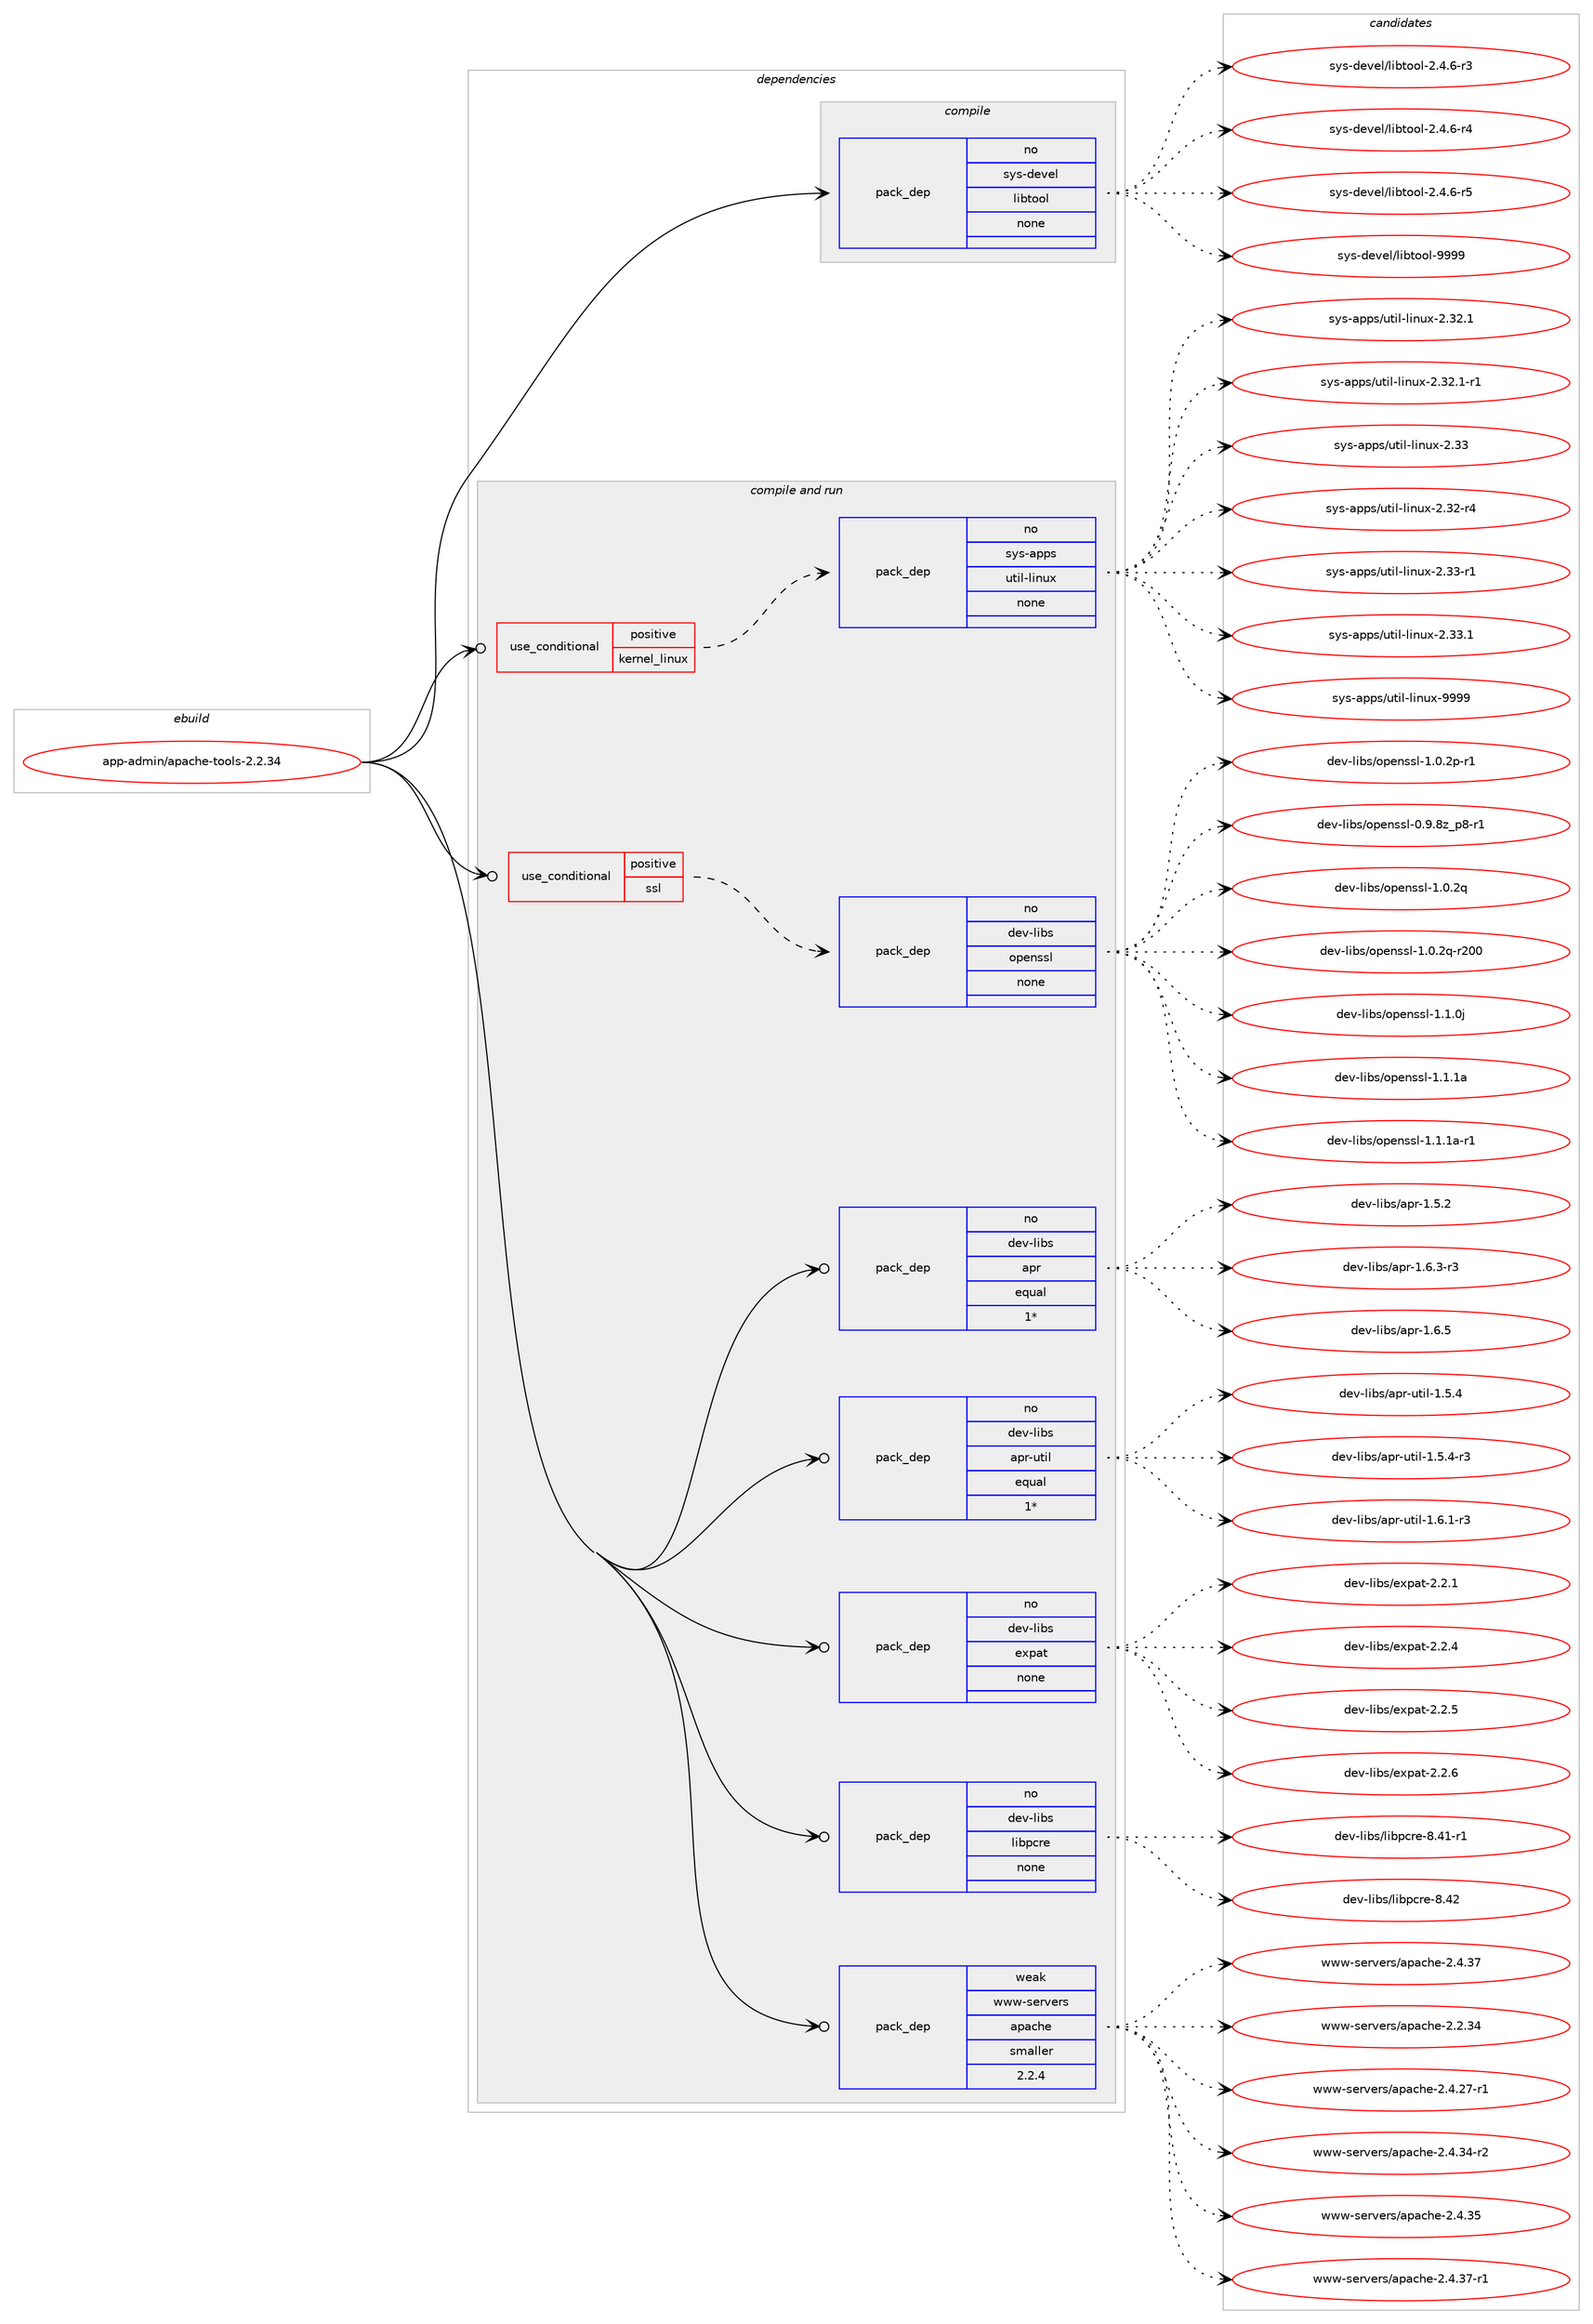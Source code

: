 digraph prolog {

# *************
# Graph options
# *************

newrank=true;
concentrate=true;
compound=true;
graph [rankdir=LR,fontname=Helvetica,fontsize=10,ranksep=1.5];#, ranksep=2.5, nodesep=0.2];
edge  [arrowhead=vee];
node  [fontname=Helvetica,fontsize=10];

# **********
# The ebuild
# **********

subgraph cluster_leftcol {
color=gray;
rank=same;
label=<<i>ebuild</i>>;
id [label="app-admin/apache-tools-2.2.34", color=red, width=4, href="../app-admin/apache-tools-2.2.34.svg"];
}

# ****************
# The dependencies
# ****************

subgraph cluster_midcol {
color=gray;
label=<<i>dependencies</i>>;
subgraph cluster_compile {
fillcolor="#eeeeee";
style=filled;
label=<<i>compile</i>>;
subgraph pack5 {
dependency5 [label=<<TABLE BORDER="0" CELLBORDER="1" CELLSPACING="0" CELLPADDING="4" WIDTH="220"><TR><TD ROWSPAN="6" CELLPADDING="30">pack_dep</TD></TR><TR><TD WIDTH="110">no</TD></TR><TR><TD>sys-devel</TD></TR><TR><TD>libtool</TD></TR><TR><TD>none</TD></TR><TR><TD></TD></TR></TABLE>>, shape=none, color=blue];
}
id:e -> dependency5:w [weight=20,style="solid",arrowhead="vee"];
}
subgraph cluster_compileandrun {
fillcolor="#eeeeee";
style=filled;
label=<<i>compile and run</i>>;
subgraph cond1 {
dependency6 [label=<<TABLE BORDER="0" CELLBORDER="1" CELLSPACING="0" CELLPADDING="4"><TR><TD ROWSPAN="3" CELLPADDING="10">use_conditional</TD></TR><TR><TD>positive</TD></TR><TR><TD>kernel_linux</TD></TR></TABLE>>, shape=none, color=red];
subgraph pack6 {
dependency7 [label=<<TABLE BORDER="0" CELLBORDER="1" CELLSPACING="0" CELLPADDING="4" WIDTH="220"><TR><TD ROWSPAN="6" CELLPADDING="30">pack_dep</TD></TR><TR><TD WIDTH="110">no</TD></TR><TR><TD>sys-apps</TD></TR><TR><TD>util-linux</TD></TR><TR><TD>none</TD></TR><TR><TD></TD></TR></TABLE>>, shape=none, color=blue];
}
dependency6:e -> dependency7:w [weight=20,style="dashed",arrowhead="vee"];
}
id:e -> dependency6:w [weight=20,style="solid",arrowhead="odotvee"];
subgraph cond2 {
dependency8 [label=<<TABLE BORDER="0" CELLBORDER="1" CELLSPACING="0" CELLPADDING="4"><TR><TD ROWSPAN="3" CELLPADDING="10">use_conditional</TD></TR><TR><TD>positive</TD></TR><TR><TD>ssl</TD></TR></TABLE>>, shape=none, color=red];
subgraph pack7 {
dependency9 [label=<<TABLE BORDER="0" CELLBORDER="1" CELLSPACING="0" CELLPADDING="4" WIDTH="220"><TR><TD ROWSPAN="6" CELLPADDING="30">pack_dep</TD></TR><TR><TD WIDTH="110">no</TD></TR><TR><TD>dev-libs</TD></TR><TR><TD>openssl</TD></TR><TR><TD>none</TD></TR><TR><TD></TD></TR></TABLE>>, shape=none, color=blue];
}
dependency8:e -> dependency9:w [weight=20,style="dashed",arrowhead="vee"];
}
id:e -> dependency8:w [weight=20,style="solid",arrowhead="odotvee"];
subgraph pack8 {
dependency10 [label=<<TABLE BORDER="0" CELLBORDER="1" CELLSPACING="0" CELLPADDING="4" WIDTH="220"><TR><TD ROWSPAN="6" CELLPADDING="30">pack_dep</TD></TR><TR><TD WIDTH="110">no</TD></TR><TR><TD>dev-libs</TD></TR><TR><TD>apr</TD></TR><TR><TD>equal</TD></TR><TR><TD>1*</TD></TR></TABLE>>, shape=none, color=blue];
}
id:e -> dependency10:w [weight=20,style="solid",arrowhead="odotvee"];
subgraph pack9 {
dependency11 [label=<<TABLE BORDER="0" CELLBORDER="1" CELLSPACING="0" CELLPADDING="4" WIDTH="220"><TR><TD ROWSPAN="6" CELLPADDING="30">pack_dep</TD></TR><TR><TD WIDTH="110">no</TD></TR><TR><TD>dev-libs</TD></TR><TR><TD>apr-util</TD></TR><TR><TD>equal</TD></TR><TR><TD>1*</TD></TR></TABLE>>, shape=none, color=blue];
}
id:e -> dependency11:w [weight=20,style="solid",arrowhead="odotvee"];
subgraph pack10 {
dependency12 [label=<<TABLE BORDER="0" CELLBORDER="1" CELLSPACING="0" CELLPADDING="4" WIDTH="220"><TR><TD ROWSPAN="6" CELLPADDING="30">pack_dep</TD></TR><TR><TD WIDTH="110">no</TD></TR><TR><TD>dev-libs</TD></TR><TR><TD>expat</TD></TR><TR><TD>none</TD></TR><TR><TD></TD></TR></TABLE>>, shape=none, color=blue];
}
id:e -> dependency12:w [weight=20,style="solid",arrowhead="odotvee"];
subgraph pack11 {
dependency13 [label=<<TABLE BORDER="0" CELLBORDER="1" CELLSPACING="0" CELLPADDING="4" WIDTH="220"><TR><TD ROWSPAN="6" CELLPADDING="30">pack_dep</TD></TR><TR><TD WIDTH="110">no</TD></TR><TR><TD>dev-libs</TD></TR><TR><TD>libpcre</TD></TR><TR><TD>none</TD></TR><TR><TD></TD></TR></TABLE>>, shape=none, color=blue];
}
id:e -> dependency13:w [weight=20,style="solid",arrowhead="odotvee"];
subgraph pack12 {
dependency14 [label=<<TABLE BORDER="0" CELLBORDER="1" CELLSPACING="0" CELLPADDING="4" WIDTH="220"><TR><TD ROWSPAN="6" CELLPADDING="30">pack_dep</TD></TR><TR><TD WIDTH="110">weak</TD></TR><TR><TD>www-servers</TD></TR><TR><TD>apache</TD></TR><TR><TD>smaller</TD></TR><TR><TD>2.2.4</TD></TR></TABLE>>, shape=none, color=blue];
}
id:e -> dependency14:w [weight=20,style="solid",arrowhead="odotvee"];
}
subgraph cluster_run {
fillcolor="#eeeeee";
style=filled;
label=<<i>run</i>>;
}
}

# **************
# The candidates
# **************

subgraph cluster_choices {
rank=same;
color=gray;
label=<<i>candidates</i>>;

subgraph choice5 {
color=black;
nodesep=1;
choice1151211154510010111810110847108105981161111111084550465246544511451 [label="sys-devel/libtool-2.4.6-r3", color=red, width=4,href="../sys-devel/libtool-2.4.6-r3.svg"];
choice1151211154510010111810110847108105981161111111084550465246544511452 [label="sys-devel/libtool-2.4.6-r4", color=red, width=4,href="../sys-devel/libtool-2.4.6-r4.svg"];
choice1151211154510010111810110847108105981161111111084550465246544511453 [label="sys-devel/libtool-2.4.6-r5", color=red, width=4,href="../sys-devel/libtool-2.4.6-r5.svg"];
choice1151211154510010111810110847108105981161111111084557575757 [label="sys-devel/libtool-9999", color=red, width=4,href="../sys-devel/libtool-9999.svg"];
dependency5:e -> choice1151211154510010111810110847108105981161111111084550465246544511451:w [style=dotted,weight="100"];
dependency5:e -> choice1151211154510010111810110847108105981161111111084550465246544511452:w [style=dotted,weight="100"];
dependency5:e -> choice1151211154510010111810110847108105981161111111084550465246544511453:w [style=dotted,weight="100"];
dependency5:e -> choice1151211154510010111810110847108105981161111111084557575757:w [style=dotted,weight="100"];
}
subgraph choice6 {
color=black;
nodesep=1;
choice1151211154597112112115471171161051084510810511011712045504651504649 [label="sys-apps/util-linux-2.32.1", color=red, width=4,href="../sys-apps/util-linux-2.32.1.svg"];
choice11512111545971121121154711711610510845108105110117120455046515046494511449 [label="sys-apps/util-linux-2.32.1-r1", color=red, width=4,href="../sys-apps/util-linux-2.32.1-r1.svg"];
choice115121115459711211211547117116105108451081051101171204550465151 [label="sys-apps/util-linux-2.33", color=red, width=4,href="../sys-apps/util-linux-2.33.svg"];
choice1151211154597112112115471171161051084510810511011712045504651504511452 [label="sys-apps/util-linux-2.32-r4", color=red, width=4,href="../sys-apps/util-linux-2.32-r4.svg"];
choice1151211154597112112115471171161051084510810511011712045504651514511449 [label="sys-apps/util-linux-2.33-r1", color=red, width=4,href="../sys-apps/util-linux-2.33-r1.svg"];
choice1151211154597112112115471171161051084510810511011712045504651514649 [label="sys-apps/util-linux-2.33.1", color=red, width=4,href="../sys-apps/util-linux-2.33.1.svg"];
choice115121115459711211211547117116105108451081051101171204557575757 [label="sys-apps/util-linux-9999", color=red, width=4,href="../sys-apps/util-linux-9999.svg"];
dependency7:e -> choice1151211154597112112115471171161051084510810511011712045504651504649:w [style=dotted,weight="100"];
dependency7:e -> choice11512111545971121121154711711610510845108105110117120455046515046494511449:w [style=dotted,weight="100"];
dependency7:e -> choice115121115459711211211547117116105108451081051101171204550465151:w [style=dotted,weight="100"];
dependency7:e -> choice1151211154597112112115471171161051084510810511011712045504651504511452:w [style=dotted,weight="100"];
dependency7:e -> choice1151211154597112112115471171161051084510810511011712045504651514511449:w [style=dotted,weight="100"];
dependency7:e -> choice1151211154597112112115471171161051084510810511011712045504651514649:w [style=dotted,weight="100"];
dependency7:e -> choice115121115459711211211547117116105108451081051101171204557575757:w [style=dotted,weight="100"];
}
subgraph choice7 {
color=black;
nodesep=1;
choice1001011184510810598115471111121011101151151084549464846501124511449 [label="dev-libs/openssl-1.0.2p-r1", color=red, width=4,href="../dev-libs/openssl-1.0.2p-r1.svg"];
choice10010111845108105981154711111210111011511510845484657465612295112564511449 [label="dev-libs/openssl-0.9.8z_p8-r1", color=red, width=4,href="../dev-libs/openssl-0.9.8z_p8-r1.svg"];
choice100101118451081059811547111112101110115115108454946484650113 [label="dev-libs/openssl-1.0.2q", color=red, width=4,href="../dev-libs/openssl-1.0.2q.svg"];
choice10010111845108105981154711111210111011511510845494648465011345114504848 [label="dev-libs/openssl-1.0.2q-r200", color=red, width=4,href="../dev-libs/openssl-1.0.2q-r200.svg"];
choice100101118451081059811547111112101110115115108454946494648106 [label="dev-libs/openssl-1.1.0j", color=red, width=4,href="../dev-libs/openssl-1.1.0j.svg"];
choice10010111845108105981154711111210111011511510845494649464997 [label="dev-libs/openssl-1.1.1a", color=red, width=4,href="../dev-libs/openssl-1.1.1a.svg"];
choice100101118451081059811547111112101110115115108454946494649974511449 [label="dev-libs/openssl-1.1.1a-r1", color=red, width=4,href="../dev-libs/openssl-1.1.1a-r1.svg"];
dependency9:e -> choice1001011184510810598115471111121011101151151084549464846501124511449:w [style=dotted,weight="100"];
dependency9:e -> choice10010111845108105981154711111210111011511510845484657465612295112564511449:w [style=dotted,weight="100"];
dependency9:e -> choice100101118451081059811547111112101110115115108454946484650113:w [style=dotted,weight="100"];
dependency9:e -> choice10010111845108105981154711111210111011511510845494648465011345114504848:w [style=dotted,weight="100"];
dependency9:e -> choice100101118451081059811547111112101110115115108454946494648106:w [style=dotted,weight="100"];
dependency9:e -> choice10010111845108105981154711111210111011511510845494649464997:w [style=dotted,weight="100"];
dependency9:e -> choice100101118451081059811547111112101110115115108454946494649974511449:w [style=dotted,weight="100"];
}
subgraph choice8 {
color=black;
nodesep=1;
choice10010111845108105981154797112114454946534650 [label="dev-libs/apr-1.5.2", color=red, width=4,href="../dev-libs/apr-1.5.2.svg"];
choice100101118451081059811547971121144549465446514511451 [label="dev-libs/apr-1.6.3-r3", color=red, width=4,href="../dev-libs/apr-1.6.3-r3.svg"];
choice10010111845108105981154797112114454946544653 [label="dev-libs/apr-1.6.5", color=red, width=4,href="../dev-libs/apr-1.6.5.svg"];
dependency10:e -> choice10010111845108105981154797112114454946534650:w [style=dotted,weight="100"];
dependency10:e -> choice100101118451081059811547971121144549465446514511451:w [style=dotted,weight="100"];
dependency10:e -> choice10010111845108105981154797112114454946544653:w [style=dotted,weight="100"];
}
subgraph choice9 {
color=black;
nodesep=1;
choice1001011184510810598115479711211445117116105108454946534652 [label="dev-libs/apr-util-1.5.4", color=red, width=4,href="../dev-libs/apr-util-1.5.4.svg"];
choice10010111845108105981154797112114451171161051084549465346524511451 [label="dev-libs/apr-util-1.5.4-r3", color=red, width=4,href="../dev-libs/apr-util-1.5.4-r3.svg"];
choice10010111845108105981154797112114451171161051084549465446494511451 [label="dev-libs/apr-util-1.6.1-r3", color=red, width=4,href="../dev-libs/apr-util-1.6.1-r3.svg"];
dependency11:e -> choice1001011184510810598115479711211445117116105108454946534652:w [style=dotted,weight="100"];
dependency11:e -> choice10010111845108105981154797112114451171161051084549465346524511451:w [style=dotted,weight="100"];
dependency11:e -> choice10010111845108105981154797112114451171161051084549465446494511451:w [style=dotted,weight="100"];
}
subgraph choice10 {
color=black;
nodesep=1;
choice10010111845108105981154710112011297116455046504649 [label="dev-libs/expat-2.2.1", color=red, width=4,href="../dev-libs/expat-2.2.1.svg"];
choice10010111845108105981154710112011297116455046504652 [label="dev-libs/expat-2.2.4", color=red, width=4,href="../dev-libs/expat-2.2.4.svg"];
choice10010111845108105981154710112011297116455046504653 [label="dev-libs/expat-2.2.5", color=red, width=4,href="../dev-libs/expat-2.2.5.svg"];
choice10010111845108105981154710112011297116455046504654 [label="dev-libs/expat-2.2.6", color=red, width=4,href="../dev-libs/expat-2.2.6.svg"];
dependency12:e -> choice10010111845108105981154710112011297116455046504649:w [style=dotted,weight="100"];
dependency12:e -> choice10010111845108105981154710112011297116455046504652:w [style=dotted,weight="100"];
dependency12:e -> choice10010111845108105981154710112011297116455046504653:w [style=dotted,weight="100"];
dependency12:e -> choice10010111845108105981154710112011297116455046504654:w [style=dotted,weight="100"];
}
subgraph choice11 {
color=black;
nodesep=1;
choice100101118451081059811547108105981129911410145564652494511449 [label="dev-libs/libpcre-8.41-r1", color=red, width=4,href="../dev-libs/libpcre-8.41-r1.svg"];
choice10010111845108105981154710810598112991141014556465250 [label="dev-libs/libpcre-8.42", color=red, width=4,href="../dev-libs/libpcre-8.42.svg"];
dependency13:e -> choice100101118451081059811547108105981129911410145564652494511449:w [style=dotted,weight="100"];
dependency13:e -> choice10010111845108105981154710810598112991141014556465250:w [style=dotted,weight="100"];
}
subgraph choice12 {
color=black;
nodesep=1;
choice119119119451151011141181011141154797112979910410145504652465155 [label="www-servers/apache-2.4.37", color=red, width=4,href="../www-servers/apache-2.4.37.svg"];
choice119119119451151011141181011141154797112979910410145504650465152 [label="www-servers/apache-2.2.34", color=red, width=4,href="../www-servers/apache-2.2.34.svg"];
choice1191191194511510111411810111411547971129799104101455046524650554511449 [label="www-servers/apache-2.4.27-r1", color=red, width=4,href="../www-servers/apache-2.4.27-r1.svg"];
choice1191191194511510111411810111411547971129799104101455046524651524511450 [label="www-servers/apache-2.4.34-r2", color=red, width=4,href="../www-servers/apache-2.4.34-r2.svg"];
choice119119119451151011141181011141154797112979910410145504652465153 [label="www-servers/apache-2.4.35", color=red, width=4,href="../www-servers/apache-2.4.35.svg"];
choice1191191194511510111411810111411547971129799104101455046524651554511449 [label="www-servers/apache-2.4.37-r1", color=red, width=4,href="../www-servers/apache-2.4.37-r1.svg"];
dependency14:e -> choice119119119451151011141181011141154797112979910410145504652465155:w [style=dotted,weight="100"];
dependency14:e -> choice119119119451151011141181011141154797112979910410145504650465152:w [style=dotted,weight="100"];
dependency14:e -> choice1191191194511510111411810111411547971129799104101455046524650554511449:w [style=dotted,weight="100"];
dependency14:e -> choice1191191194511510111411810111411547971129799104101455046524651524511450:w [style=dotted,weight="100"];
dependency14:e -> choice119119119451151011141181011141154797112979910410145504652465153:w [style=dotted,weight="100"];
dependency14:e -> choice1191191194511510111411810111411547971129799104101455046524651554511449:w [style=dotted,weight="100"];
}
}

}
